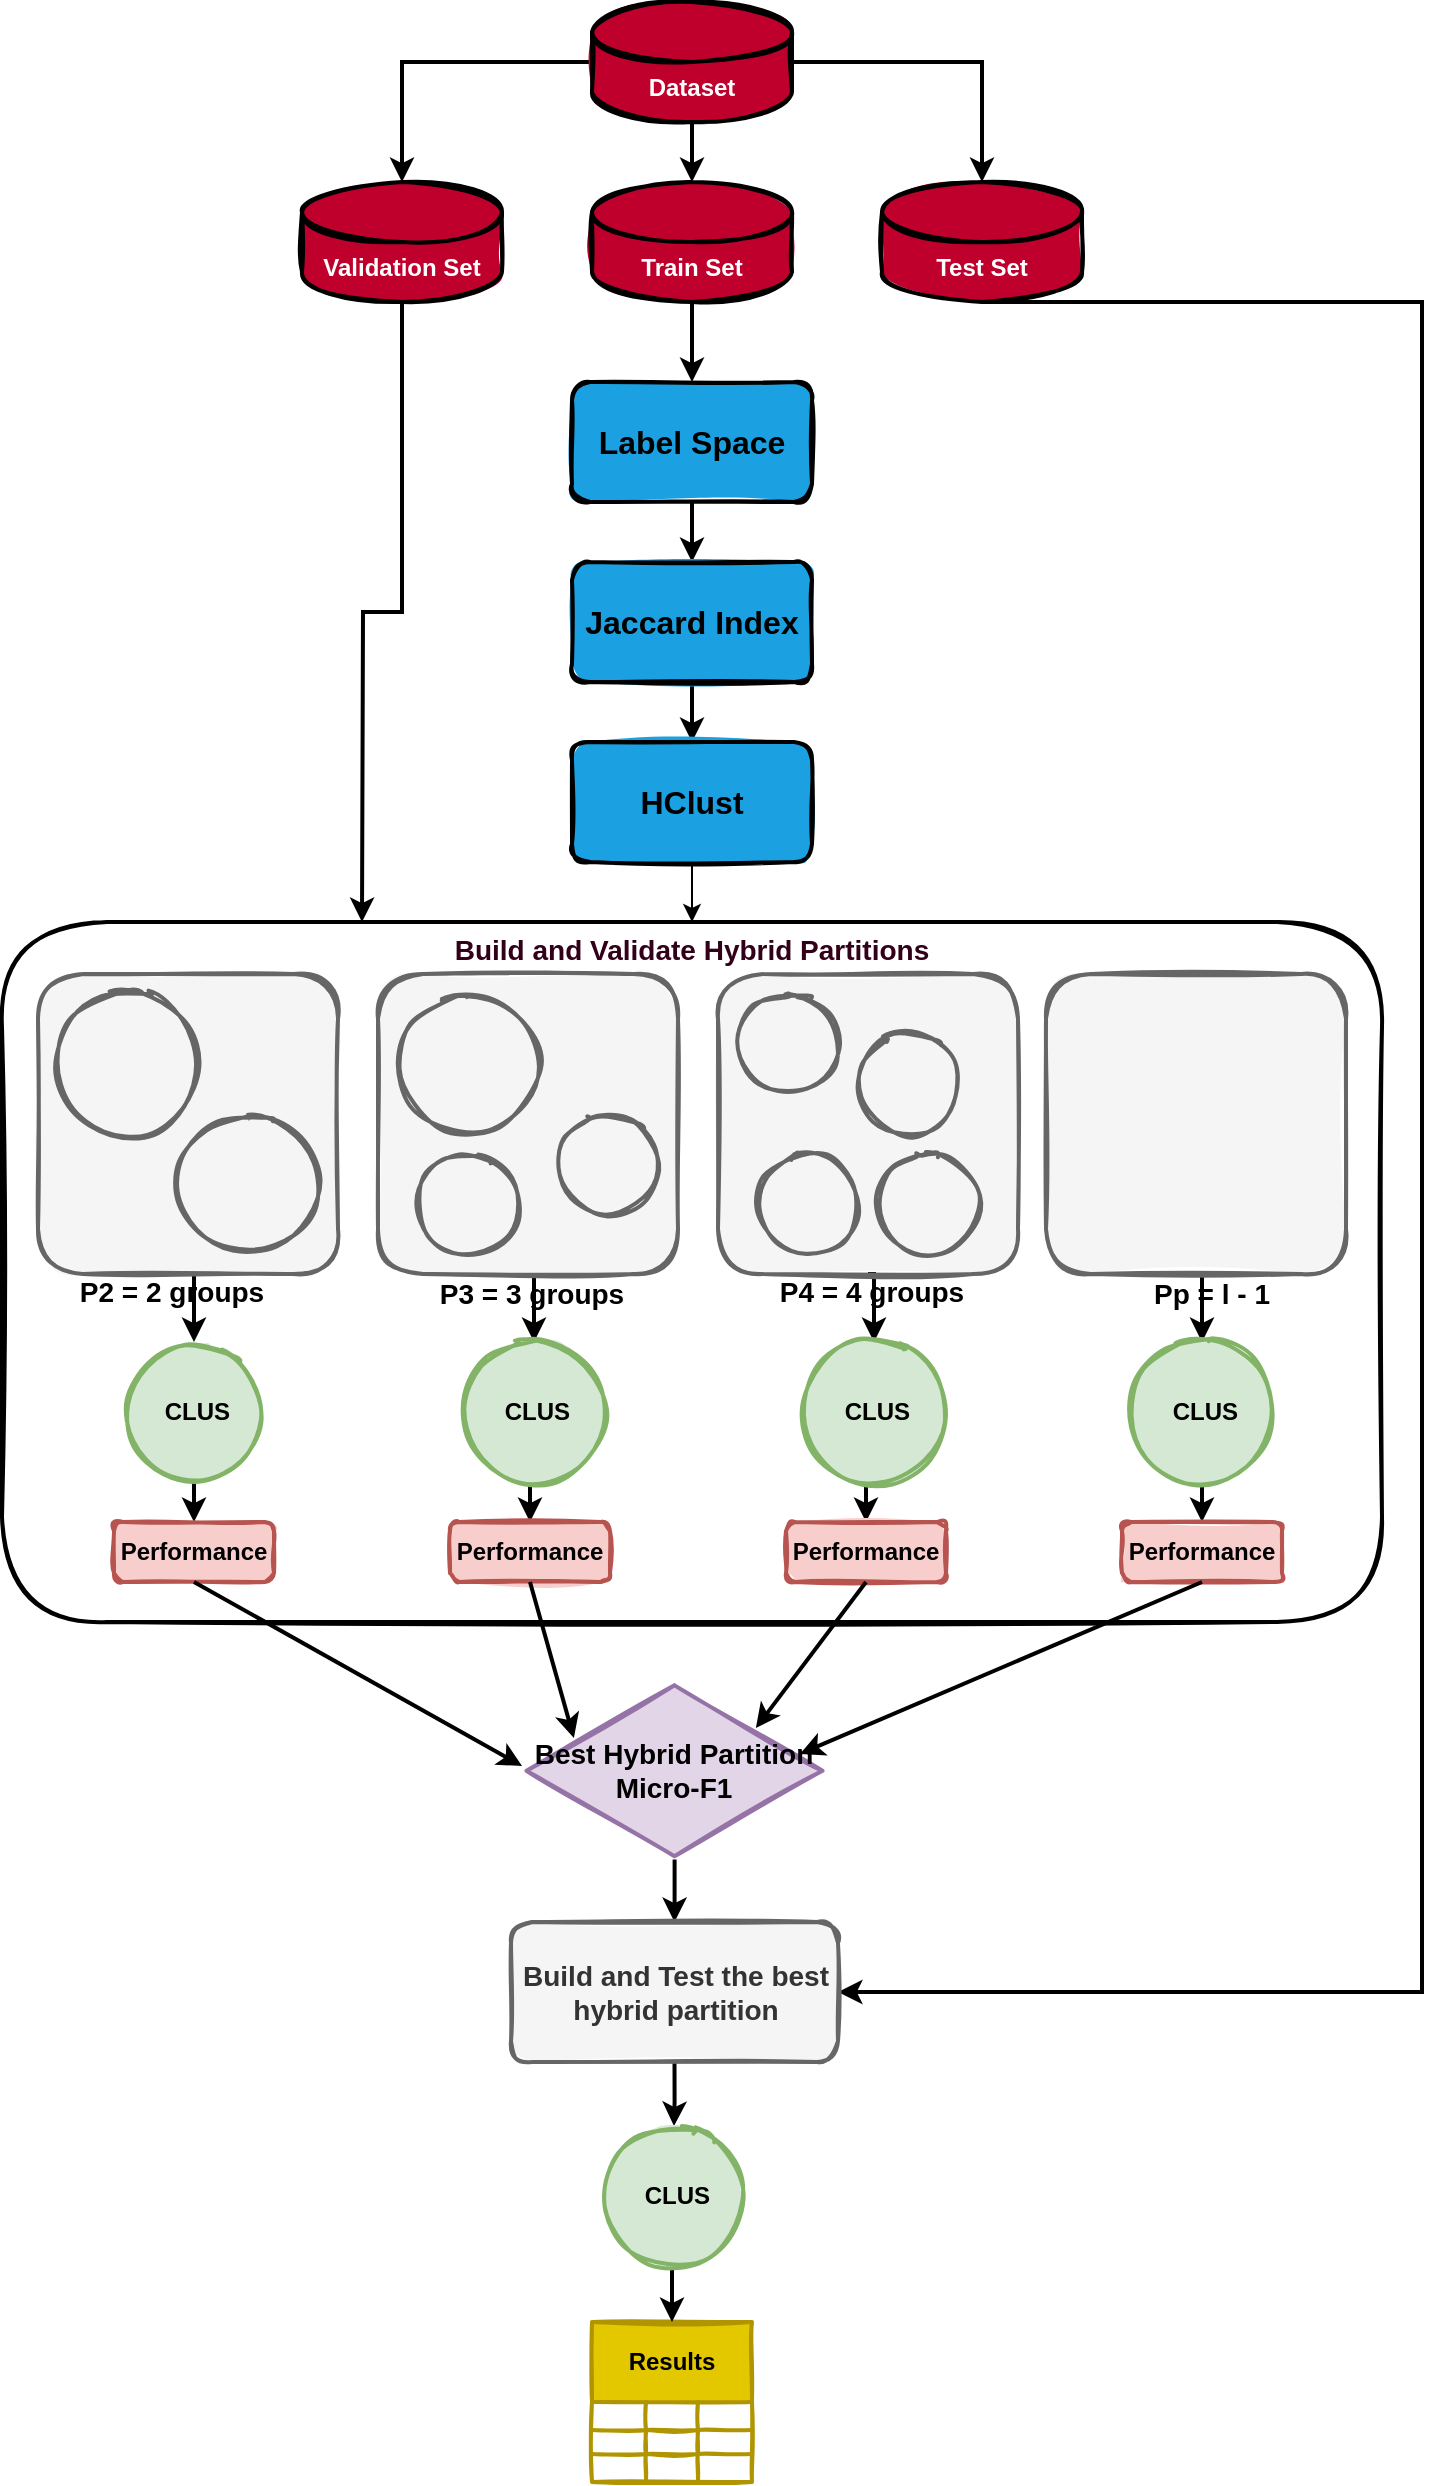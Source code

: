 <mxfile version="14.6.13" type="device"><diagram id="-QYDIm0tsiQuK-V-cHBM" name="Página-1"><mxGraphModel dx="2249" dy="822" grid="1" gridSize="10" guides="1" tooltips="1" connect="1" arrows="1" fold="1" page="1" pageScale="1" pageWidth="827" pageHeight="1169" math="0" shadow="0"><root><mxCell id="0"/><mxCell id="1" parent="0"/><mxCell id="Z5TqRd6HQiOi5LFkE9WK-11" value="" style="rounded=1;whiteSpace=wrap;html=1;strokeWidth=2;fillWeight=4;hachureGap=8;hachureAngle=45;sketch=1;fillStyle=solid;" parent="1" vertex="1"><mxGeometry x="-90" y="500" width="690" height="350" as="geometry"/></mxCell><mxCell id="Z5TqRd6HQiOi5LFkE9WK-3" style="edgeStyle=orthogonalEdgeStyle;rounded=0;orthogonalLoop=1;jettySize=auto;html=1;exitX=0.5;exitY=1;exitDx=0;exitDy=0;exitPerimeter=0;entryX=0.5;entryY=0;entryDx=0;entryDy=0;entryPerimeter=0;strokeWidth=2;" parent="1" source="liw2olCXuKr_KzRgP2FB-1" target="liw2olCXuKr_KzRgP2FB-2" edge="1"><mxGeometry relative="1" as="geometry"/></mxCell><mxCell id="Z5TqRd6HQiOi5LFkE9WK-4" style="edgeStyle=orthogonalEdgeStyle;rounded=0;orthogonalLoop=1;jettySize=auto;html=1;exitX=0;exitY=0.5;exitDx=0;exitDy=0;exitPerimeter=0;entryX=0.5;entryY=0;entryDx=0;entryDy=0;entryPerimeter=0;strokeWidth=2;" parent="1" source="liw2olCXuKr_KzRgP2FB-1" target="Z5TqRd6HQiOi5LFkE9WK-1" edge="1"><mxGeometry relative="1" as="geometry"/></mxCell><mxCell id="Z5TqRd6HQiOi5LFkE9WK-6" style="edgeStyle=orthogonalEdgeStyle;rounded=0;orthogonalLoop=1;jettySize=auto;html=1;exitX=1;exitY=0.5;exitDx=0;exitDy=0;exitPerimeter=0;entryX=0.5;entryY=0;entryDx=0;entryDy=0;entryPerimeter=0;strokeWidth=2;" parent="1" source="liw2olCXuKr_KzRgP2FB-1" target="liw2olCXuKr_KzRgP2FB-3" edge="1"><mxGeometry relative="1" as="geometry"/></mxCell><mxCell id="liw2olCXuKr_KzRgP2FB-1" value="Dataset" style="shape=cylinder3;whiteSpace=wrap;html=1;boundedLbl=1;backgroundOutline=1;size=15;fillColor=#BF002C;strokeColor=#000000;strokeWidth=2;sketch=1;fillWeight=2;hachureGap=8;fillStyle=solid;fontStyle=1;fontColor=#FFFFFF;" parent="1" vertex="1"><mxGeometry x="205" y="40" width="100" height="60" as="geometry"/></mxCell><mxCell id="Z5TqRd6HQiOi5LFkE9WK-9" style="edgeStyle=orthogonalEdgeStyle;rounded=0;orthogonalLoop=1;jettySize=auto;html=1;exitX=0.5;exitY=1;exitDx=0;exitDy=0;exitPerimeter=0;fontColor=#FFFFFF;strokeWidth=2;" parent="1" source="liw2olCXuKr_KzRgP2FB-2" target="Z5TqRd6HQiOi5LFkE9WK-8" edge="1"><mxGeometry relative="1" as="geometry"/></mxCell><mxCell id="liw2olCXuKr_KzRgP2FB-2" value="Train Set" style="shape=cylinder3;whiteSpace=wrap;html=1;boundedLbl=1;backgroundOutline=1;size=15;strokeColor=#000000;fillColor=#BF002C;strokeWidth=2;sketch=1;fillWeight=2;hachureGap=8;fillStyle=solid;fontStyle=1;fontColor=#FFFFFF;" parent="1" vertex="1"><mxGeometry x="205" y="130" width="100" height="60" as="geometry"/></mxCell><mxCell id="Z5TqRd6HQiOi5LFkE9WK-57" style="edgeStyle=orthogonalEdgeStyle;rounded=0;orthogonalLoop=1;jettySize=auto;html=1;exitX=0.5;exitY=1;exitDx=0;exitDy=0;entryX=0.5;entryY=0;entryDx=0;entryDy=0;fontSize=14;fontColor=#000000;strokeWidth=2;" parent="1" source="liw2olCXuKr_KzRgP2FB-16" target="Z5TqRd6HQiOi5LFkE9WK-53" edge="1"><mxGeometry relative="1" as="geometry"/></mxCell><mxCell id="liw2olCXuKr_KzRgP2FB-16" value="&amp;nbsp;CLUS" style="ellipse;whiteSpace=wrap;html=1;aspect=fixed;strokeWidth=2;sketch=1;fillWeight=4;hachureGap=8;fillStyle=solid;strokeColor=#82b366;rounded=1;fontStyle=1;hachureAngle=45;fillColor=#d5e8d4;" parent="1" vertex="1"><mxGeometry x="-29" y="710" width="70" height="70" as="geometry"/></mxCell><mxCell id="2KtMNAuajtLbAFDVI7nC-6" style="edgeStyle=orthogonalEdgeStyle;rounded=0;orthogonalLoop=1;jettySize=auto;html=1;exitX=0.5;exitY=1;exitDx=0;exitDy=0;exitPerimeter=0;entryX=1;entryY=0.5;entryDx=0;entryDy=0;strokeWidth=2;" parent="1" source="liw2olCXuKr_KzRgP2FB-3" target="Z5TqRd6HQiOi5LFkE9WK-69" edge="1"><mxGeometry relative="1" as="geometry"><Array as="points"><mxPoint x="620" y="190"/><mxPoint x="620" y="1035"/></Array></mxGeometry></mxCell><mxCell id="liw2olCXuKr_KzRgP2FB-3" value="Test Set" style="shape=cylinder3;whiteSpace=wrap;html=1;boundedLbl=1;backgroundOutline=1;size=15;strokeColor=#000000;fillColor=#BF002C;strokeWidth=2;sketch=1;fillWeight=2;hachureGap=8;fillStyle=solid;fontStyle=1;fontColor=#FFFFFF;" parent="1" vertex="1"><mxGeometry x="350" y="130" width="100" height="60" as="geometry"/></mxCell><mxCell id="2KtMNAuajtLbAFDVI7nC-5" style="edgeStyle=orthogonalEdgeStyle;rounded=0;orthogonalLoop=1;jettySize=auto;html=1;exitX=0.5;exitY=1;exitDx=0;exitDy=0;exitPerimeter=0;strokeWidth=2;" parent="1" source="Z5TqRd6HQiOi5LFkE9WK-1" edge="1"><mxGeometry relative="1" as="geometry"><mxPoint x="90" y="500" as="targetPoint"/></mxGeometry></mxCell><mxCell id="Z5TqRd6HQiOi5LFkE9WK-1" value="Validation Set" style="shape=cylinder3;whiteSpace=wrap;html=1;boundedLbl=1;backgroundOutline=1;size=15;strokeColor=#000000;fillColor=#BF002C;strokeWidth=2;sketch=1;fillWeight=2;hachureGap=8;fillStyle=solid;fontStyle=1;fontColor=#FFFFFF;" parent="1" vertex="1"><mxGeometry x="60" y="130" width="100" height="60" as="geometry"/></mxCell><mxCell id="Z5TqRd6HQiOi5LFkE9WK-29" style="edgeStyle=orthogonalEdgeStyle;rounded=0;orthogonalLoop=1;jettySize=auto;html=1;exitX=0.5;exitY=1;exitDx=0;exitDy=0;entryX=0.5;entryY=0;entryDx=0;entryDy=0;fontColor=#FFFFFF;strokeWidth=2;" parent="1" source="Z5TqRd6HQiOi5LFkE9WK-8" edge="1"><mxGeometry relative="1" as="geometry"><mxPoint x="255" y="320" as="targetPoint"/></mxGeometry></mxCell><mxCell id="Z5TqRd6HQiOi5LFkE9WK-8" value="Label Space" style="rounded=1;whiteSpace=wrap;html=1;strokeWidth=2;fillWeight=4;hachureGap=8;hachureAngle=45;fillColor=#1ba1e2;sketch=1;fillStyle=solid;fontStyle=1;fontColor=#000000;fontSize=16;" parent="1" vertex="1"><mxGeometry x="195" y="230" width="120" height="60" as="geometry"/></mxCell><mxCell id="Z5TqRd6HQiOi5LFkE9WK-46" style="edgeStyle=orthogonalEdgeStyle;rounded=0;orthogonalLoop=1;jettySize=auto;html=1;exitX=0.5;exitY=1;exitDx=0;exitDy=0;entryX=0.5;entryY=0;entryDx=0;entryDy=0;fontSize=14;fontColor=#33001A;strokeWidth=2;" parent="1" source="Z5TqRd6HQiOi5LFkE9WK-12" target="liw2olCXuKr_KzRgP2FB-16" edge="1"><mxGeometry relative="1" as="geometry"/></mxCell><mxCell id="Z5TqRd6HQiOi5LFkE9WK-12" value="" style="whiteSpace=wrap;html=1;aspect=fixed;rounded=1;fontStyle=1;strokeWidth=2;sketch=1;fillWeight=4;hachureGap=8;hachureAngle=45;fillStyle=solid;fillColor=#f5f5f5;strokeColor=#666666;fontColor=#333333;" parent="1" vertex="1"><mxGeometry x="-72" y="526" width="150" height="150" as="geometry"/></mxCell><mxCell id="Z5TqRd6HQiOi5LFkE9WK-13" value="" style="ellipse;whiteSpace=wrap;html=1;aspect=fixed;fontColor=#333333;fillColor=#f5f5f5;strokeWidth=2;sketch=1;fillWeight=2;hachureGap=8;fillStyle=solid;strokeColor=#666666;" parent="1" vertex="1"><mxGeometry x="-62" y="536" width="70" height="70" as="geometry"/></mxCell><mxCell id="Z5TqRd6HQiOi5LFkE9WK-15" value="" style="ellipse;whiteSpace=wrap;html=1;aspect=fixed;fontColor=#333333;fillColor=#f5f5f5;strokeWidth=2;sketch=1;fillWeight=2;hachureGap=8;fillStyle=solid;strokeColor=#666666;" parent="1" vertex="1"><mxGeometry x="-2" y="596" width="70" height="70" as="geometry"/></mxCell><mxCell id="Z5TqRd6HQiOi5LFkE9WK-47" style="edgeStyle=orthogonalEdgeStyle;rounded=0;orthogonalLoop=1;jettySize=auto;html=1;exitX=0.5;exitY=1;exitDx=0;exitDy=0;entryX=0.5;entryY=0;entryDx=0;entryDy=0;fontSize=14;fontColor=#33001A;strokeWidth=2;" parent="1" source="Z5TqRd6HQiOi5LFkE9WK-16" target="Z5TqRd6HQiOi5LFkE9WK-42" edge="1"><mxGeometry relative="1" as="geometry"/></mxCell><mxCell id="Z5TqRd6HQiOi5LFkE9WK-16" value="" style="whiteSpace=wrap;html=1;aspect=fixed;rounded=1;fontStyle=1;strokeWidth=2;sketch=1;fillWeight=4;hachureGap=8;hachureAngle=45;fillStyle=solid;fillColor=#f5f5f5;strokeColor=#666666;fontColor=#333333;" parent="1" vertex="1"><mxGeometry x="98" y="526" width="150" height="150" as="geometry"/></mxCell><mxCell id="Z5TqRd6HQiOi5LFkE9WK-17" value="" style="ellipse;whiteSpace=wrap;html=1;aspect=fixed;fontColor=#333333;fillColor=#f5f5f5;strokeWidth=2;sketch=1;fillWeight=2;hachureGap=8;fillStyle=solid;strokeColor=#666666;" parent="1" vertex="1"><mxGeometry x="108" y="536" width="70" height="70" as="geometry"/></mxCell><mxCell id="Z5TqRd6HQiOi5LFkE9WK-18" value="" style="ellipse;whiteSpace=wrap;html=1;aspect=fixed;fontColor=#333333;fillColor=#f5f5f5;strokeWidth=2;sketch=1;fillWeight=2;hachureGap=8;fillStyle=solid;strokeColor=#666666;" parent="1" vertex="1"><mxGeometry x="188" y="596" width="50" height="50" as="geometry"/></mxCell><mxCell id="Z5TqRd6HQiOi5LFkE9WK-19" value="" style="ellipse;whiteSpace=wrap;html=1;aspect=fixed;fontColor=#333333;fillColor=#f5f5f5;strokeWidth=2;sketch=1;fillWeight=2;hachureGap=8;fillStyle=solid;strokeColor=#666666;" parent="1" vertex="1"><mxGeometry x="118" y="616" width="50" height="50" as="geometry"/></mxCell><mxCell id="Z5TqRd6HQiOi5LFkE9WK-48" style="edgeStyle=orthogonalEdgeStyle;rounded=0;orthogonalLoop=1;jettySize=auto;html=1;exitX=0.5;exitY=1;exitDx=0;exitDy=0;entryX=0.5;entryY=0;entryDx=0;entryDy=0;fontSize=14;fontColor=#33001A;strokeWidth=2;" parent="1" source="Z5TqRd6HQiOi5LFkE9WK-20" target="Z5TqRd6HQiOi5LFkE9WK-44" edge="1"><mxGeometry relative="1" as="geometry"/></mxCell><mxCell id="Z5TqRd6HQiOi5LFkE9WK-20" value="" style="whiteSpace=wrap;html=1;aspect=fixed;rounded=1;fontStyle=1;strokeWidth=2;sketch=1;fillWeight=4;hachureGap=8;hachureAngle=45;fillStyle=solid;fillColor=#f5f5f5;strokeColor=#666666;fontColor=#333333;" parent="1" vertex="1"><mxGeometry x="268" y="526" width="150" height="150" as="geometry"/></mxCell><mxCell id="Z5TqRd6HQiOi5LFkE9WK-21" value="" style="ellipse;whiteSpace=wrap;html=1;aspect=fixed;fontColor=#333333;fillColor=#f5f5f5;strokeWidth=2;sketch=1;fillWeight=2;hachureGap=8;fillStyle=solid;strokeColor=#666666;" parent="1" vertex="1"><mxGeometry x="278" y="536" width="50" height="50" as="geometry"/></mxCell><mxCell id="Z5TqRd6HQiOi5LFkE9WK-22" value="" style="ellipse;whiteSpace=wrap;html=1;aspect=fixed;fontColor=#333333;fillColor=#f5f5f5;strokeWidth=2;sketch=1;fillWeight=2;hachureGap=8;fillStyle=solid;strokeColor=#666666;" parent="1" vertex="1"><mxGeometry x="348" y="616" width="50" height="50" as="geometry"/></mxCell><mxCell id="Z5TqRd6HQiOi5LFkE9WK-23" value="" style="ellipse;whiteSpace=wrap;html=1;aspect=fixed;fontColor=#333333;fillColor=#f5f5f5;strokeWidth=2;sketch=1;fillWeight=2;hachureGap=8;fillStyle=solid;strokeColor=#666666;" parent="1" vertex="1"><mxGeometry x="288" y="616" width="50" height="50" as="geometry"/></mxCell><mxCell id="Z5TqRd6HQiOi5LFkE9WK-24" value="" style="ellipse;whiteSpace=wrap;html=1;aspect=fixed;fontColor=#333333;fillColor=#f5f5f5;strokeWidth=2;sketch=1;fillWeight=2;hachureGap=8;fillStyle=solid;strokeColor=#666666;" parent="1" vertex="1"><mxGeometry x="338" y="556" width="50" height="50" as="geometry"/></mxCell><mxCell id="Z5TqRd6HQiOi5LFkE9WK-49" style="edgeStyle=orthogonalEdgeStyle;rounded=0;orthogonalLoop=1;jettySize=auto;html=1;exitX=0.5;exitY=1;exitDx=0;exitDy=0;entryX=0.5;entryY=0;entryDx=0;entryDy=0;fontSize=14;fontColor=#33001A;strokeWidth=2;" parent="1" source="Z5TqRd6HQiOi5LFkE9WK-25" target="Z5TqRd6HQiOi5LFkE9WK-43" edge="1"><mxGeometry relative="1" as="geometry"/></mxCell><mxCell id="Z5TqRd6HQiOi5LFkE9WK-25" value="" style="whiteSpace=wrap;html=1;aspect=fixed;rounded=1;fontStyle=1;strokeWidth=2;sketch=1;fillWeight=4;hachureGap=8;hachureAngle=45;fillStyle=solid;fillColor=#f5f5f5;strokeColor=#666666;fontColor=#333333;" parent="1" vertex="1"><mxGeometry x="432" y="526" width="150" height="150" as="geometry"/></mxCell><mxCell id="Z5TqRd6HQiOi5LFkE9WK-30" value="Build and Validate Hybrid Partitions" style="text;html=1;strokeColor=none;fillColor=none;align=center;verticalAlign=middle;whiteSpace=wrap;rounded=0;fontStyle=1;fontSize=14;fontColor=#33001A;" parent="1" vertex="1"><mxGeometry x="-20" y="504" width="550" height="20" as="geometry"/></mxCell><mxCell id="Z5TqRd6HQiOi5LFkE9WK-32" value="P2 = 2 groups" style="text;html=1;strokeColor=none;fillColor=none;align=center;verticalAlign=middle;whiteSpace=wrap;rounded=0;fontColor=#000000;fontStyle=1;fontSize=14;" parent="1" vertex="1"><mxGeometry x="-70" y="675" width="130" height="20" as="geometry"/></mxCell><mxCell id="Z5TqRd6HQiOi5LFkE9WK-33" value="P3 = 3 groups" style="text;html=1;strokeColor=none;fillColor=none;align=center;verticalAlign=middle;whiteSpace=wrap;rounded=0;fontColor=#000000;fontStyle=1;fontSize=14;" parent="1" vertex="1"><mxGeometry x="111" y="676" width="128" height="20" as="geometry"/></mxCell><mxCell id="Z5TqRd6HQiOi5LFkE9WK-35" value="Pp = l - 1" style="text;html=1;strokeColor=none;fillColor=none;align=center;verticalAlign=middle;whiteSpace=wrap;rounded=0;fontColor=#000000;fontStyle=1;fontSize=14;" parent="1" vertex="1"><mxGeometry x="480" y="676" width="70" height="20" as="geometry"/></mxCell><mxCell id="Z5TqRd6HQiOi5LFkE9WK-38" value="P4 = 4 groups" style="text;html=1;strokeColor=none;fillColor=none;align=center;verticalAlign=middle;whiteSpace=wrap;rounded=0;fontColor=#000000;fontStyle=1;fontSize=14;" parent="1" vertex="1"><mxGeometry x="281" y="675" width="128" height="20" as="geometry"/></mxCell><mxCell id="Z5TqRd6HQiOi5LFkE9WK-58" style="edgeStyle=orthogonalEdgeStyle;rounded=0;orthogonalLoop=1;jettySize=auto;html=1;exitX=0.5;exitY=1;exitDx=0;exitDy=0;entryX=0.5;entryY=0;entryDx=0;entryDy=0;fontSize=14;fontColor=#000000;strokeWidth=2;" parent="1" source="Z5TqRd6HQiOi5LFkE9WK-42" target="Z5TqRd6HQiOi5LFkE9WK-54" edge="1"><mxGeometry relative="1" as="geometry"/></mxCell><mxCell id="Z5TqRd6HQiOi5LFkE9WK-42" value="&amp;nbsp;CLUS" style="ellipse;whiteSpace=wrap;html=1;aspect=fixed;fillColor=#d5e8d4;strokeWidth=2;sketch=1;fillWeight=4;hachureGap=8;fillStyle=solid;strokeColor=#82b366;rounded=1;fontStyle=1;hachureAngle=45;" parent="1" vertex="1"><mxGeometry x="141" y="710" width="70" height="70" as="geometry"/></mxCell><mxCell id="Z5TqRd6HQiOi5LFkE9WK-60" style="edgeStyle=orthogonalEdgeStyle;rounded=0;orthogonalLoop=1;jettySize=auto;html=1;exitX=0.5;exitY=1;exitDx=0;exitDy=0;entryX=0.5;entryY=0;entryDx=0;entryDy=0;fontSize=14;fontColor=#000000;strokeWidth=2;" parent="1" source="Z5TqRd6HQiOi5LFkE9WK-43" target="Z5TqRd6HQiOi5LFkE9WK-56" edge="1"><mxGeometry relative="1" as="geometry"/></mxCell><mxCell id="Z5TqRd6HQiOi5LFkE9WK-43" value="&amp;nbsp;CLUS" style="ellipse;whiteSpace=wrap;html=1;aspect=fixed;fillColor=#d5e8d4;strokeWidth=2;sketch=1;fillWeight=4;hachureGap=8;fillStyle=solid;strokeColor=#82b366;rounded=1;fontStyle=1;hachureAngle=45;" parent="1" vertex="1"><mxGeometry x="475" y="710" width="70" height="70" as="geometry"/></mxCell><mxCell id="Z5TqRd6HQiOi5LFkE9WK-59" style="edgeStyle=orthogonalEdgeStyle;rounded=0;orthogonalLoop=1;jettySize=auto;html=1;exitX=0.5;exitY=1;exitDx=0;exitDy=0;entryX=0.5;entryY=0;entryDx=0;entryDy=0;fontSize=14;fontColor=#000000;strokeWidth=2;" parent="1" source="Z5TqRd6HQiOi5LFkE9WK-44" target="Z5TqRd6HQiOi5LFkE9WK-55" edge="1"><mxGeometry relative="1" as="geometry"/></mxCell><mxCell id="Z5TqRd6HQiOi5LFkE9WK-44" value="&amp;nbsp;CLUS" style="ellipse;whiteSpace=wrap;html=1;aspect=fixed;fillColor=#d5e8d4;strokeWidth=2;sketch=1;fillWeight=4;hachureGap=8;fillStyle=solid;strokeColor=#82b366;rounded=1;fontStyle=1;hachureAngle=45;" parent="1" vertex="1"><mxGeometry x="311" y="710" width="70" height="70" as="geometry"/></mxCell><mxCell id="Z5TqRd6HQiOi5LFkE9WK-70" value="" style="edgeStyle=orthogonalEdgeStyle;rounded=0;orthogonalLoop=1;jettySize=auto;html=1;fontSize=14;fontColor=#000000;strokeWidth=2;" parent="1" source="Z5TqRd6HQiOi5LFkE9WK-52" target="Z5TqRd6HQiOi5LFkE9WK-69" edge="1"><mxGeometry relative="1" as="geometry"/></mxCell><mxCell id="Z5TqRd6HQiOi5LFkE9WK-52" value="Best Hybrid Partition Micro-F1" style="html=1;whiteSpace=wrap;aspect=fixed;shape=isoRectangle;fontSize=14;rounded=1;fontStyle=1;strokeWidth=2;sketch=1;fillWeight=4;hachureGap=8;hachureAngle=45;fillStyle=solid;fillColor=#e1d5e7;strokeColor=#9673a6;" parent="1" vertex="1"><mxGeometry x="172.25" y="880" width="148" height="88.8" as="geometry"/></mxCell><mxCell id="Z5TqRd6HQiOi5LFkE9WK-53" value="Performance" style="rounded=1;whiteSpace=wrap;html=1;strokeWidth=2;fillWeight=4;hachureGap=8;hachureAngle=45;sketch=1;fillStyle=solid;fontStyle=1;fillColor=#f8cecc;strokeColor=#b85450;" parent="1" vertex="1"><mxGeometry x="-34" y="800" width="80" height="30" as="geometry"/></mxCell><mxCell id="Z5TqRd6HQiOi5LFkE9WK-54" value="Performance" style="rounded=1;whiteSpace=wrap;html=1;strokeWidth=2;fillWeight=4;hachureGap=8;hachureAngle=45;sketch=1;fillStyle=solid;fontStyle=1;fillColor=#f8cecc;strokeColor=#b85450;" parent="1" vertex="1"><mxGeometry x="134" y="800" width="80" height="30" as="geometry"/></mxCell><mxCell id="Z5TqRd6HQiOi5LFkE9WK-55" value="Performance" style="rounded=1;whiteSpace=wrap;html=1;strokeWidth=2;fillWeight=4;hachureGap=8;hachureAngle=45;sketch=1;fillStyle=solid;fontStyle=1;fillColor=#f8cecc;strokeColor=#b85450;" parent="1" vertex="1"><mxGeometry x="302" y="800" width="80" height="30" as="geometry"/></mxCell><mxCell id="Z5TqRd6HQiOi5LFkE9WK-56" value="Performance" style="rounded=1;whiteSpace=wrap;html=1;strokeWidth=2;fillWeight=4;hachureGap=8;hachureAngle=45;sketch=1;fillStyle=solid;fontStyle=1;fillColor=#f8cecc;strokeColor=#b85450;" parent="1" vertex="1"><mxGeometry x="470" y="800" width="80" height="30" as="geometry"/></mxCell><mxCell id="-UEGgebx2w19ccR-P4l4-20" style="edgeStyle=orthogonalEdgeStyle;rounded=0;orthogonalLoop=1;jettySize=auto;html=1;exitX=0.5;exitY=1;exitDx=0;exitDy=0;strokeWidth=2;" parent="1" source="Z5TqRd6HQiOi5LFkE9WK-69" target="-UEGgebx2w19ccR-P4l4-19" edge="1"><mxGeometry relative="1" as="geometry"/></mxCell><mxCell id="Z5TqRd6HQiOi5LFkE9WK-69" value="Build and Test the best hybrid partition" style="rounded=1;whiteSpace=wrap;html=1;strokeWidth=2;fillWeight=4;hachureGap=8;hachureAngle=45;sketch=1;fillStyle=solid;fontStyle=1;fontSize=14;fillColor=#f5f5f5;fontColor=#333333;strokeColor=#666666;" parent="1" vertex="1"><mxGeometry x="164.5" y="1000" width="163.5" height="70" as="geometry"/></mxCell><mxCell id="Z5TqRd6HQiOi5LFkE9WK-80" value="" style="endArrow=classic;html=1;fontSize=14;fontColor=#330000;strokeColor=#000000;strokeWidth=2;exitX=0.5;exitY=1;exitDx=0;exitDy=0;entryX=-0.015;entryY=0.473;entryDx=0;entryDy=0;entryPerimeter=0;" parent="1" source="Z5TqRd6HQiOi5LFkE9WK-53" target="Z5TqRd6HQiOi5LFkE9WK-52" edge="1"><mxGeometry width="50" height="50" relative="1" as="geometry"><mxPoint x="230" y="1070" as="sourcePoint"/><mxPoint x="280" y="1020" as="targetPoint"/></mxGeometry></mxCell><mxCell id="Z5TqRd6HQiOi5LFkE9WK-81" value="" style="endArrow=classic;html=1;fontSize=14;fontColor=#330000;strokeColor=#000000;strokeWidth=2;exitX=0.5;exitY=1;exitDx=0;exitDy=0;entryX=0.16;entryY=0.315;entryDx=0;entryDy=0;entryPerimeter=0;" parent="1" source="Z5TqRd6HQiOi5LFkE9WK-54" target="Z5TqRd6HQiOi5LFkE9WK-52" edge="1"><mxGeometry width="50" height="50" relative="1" as="geometry"><mxPoint x="16" y="840" as="sourcePoint"/><mxPoint x="180" y="910" as="targetPoint"/></mxGeometry></mxCell><mxCell id="Z5TqRd6HQiOi5LFkE9WK-82" value="" style="endArrow=classic;html=1;fontSize=14;fontColor=#330000;strokeColor=#000000;strokeWidth=2;exitX=0.5;exitY=1;exitDx=0;exitDy=0;entryX=0.775;entryY=0.259;entryDx=0;entryDy=0;entryPerimeter=0;" parent="1" source="Z5TqRd6HQiOi5LFkE9WK-55" target="Z5TqRd6HQiOi5LFkE9WK-52" edge="1"><mxGeometry width="50" height="50" relative="1" as="geometry"><mxPoint x="26" y="850" as="sourcePoint"/><mxPoint x="190.03" y="942.002" as="targetPoint"/></mxGeometry></mxCell><mxCell id="Z5TqRd6HQiOi5LFkE9WK-83" value="" style="endArrow=classic;html=1;fontSize=14;fontColor=#330000;strokeColor=#000000;strokeWidth=2;exitX=0.5;exitY=1;exitDx=0;exitDy=0;entryX=0.924;entryY=0.405;entryDx=0;entryDy=0;entryPerimeter=0;" parent="1" source="Z5TqRd6HQiOi5LFkE9WK-56" target="Z5TqRd6HQiOi5LFkE9WK-52" edge="1"><mxGeometry width="50" height="50" relative="1" as="geometry"><mxPoint x="36" y="860" as="sourcePoint"/><mxPoint x="200.03" y="952.002" as="targetPoint"/></mxGeometry></mxCell><mxCell id="2KtMNAuajtLbAFDVI7nC-1" style="edgeStyle=orthogonalEdgeStyle;rounded=0;orthogonalLoop=1;jettySize=auto;html=1;exitX=0.5;exitY=1;exitDx=0;exitDy=0;entryX=0.5;entryY=0;entryDx=0;entryDy=0;strokeWidth=2;fontSize=16;" parent="1" source="2KtMNAuajtLbAFDVI7nC-2" target="2KtMNAuajtLbAFDVI7nC-3" edge="1"><mxGeometry relative="1" as="geometry"/></mxCell><mxCell id="2KtMNAuajtLbAFDVI7nC-2" value="Jaccard Index" style="rounded=1;whiteSpace=wrap;html=1;strokeWidth=2;fillWeight=4;hachureGap=8;hachureAngle=45;sketch=1;fillStyle=solid;fontStyle=1;fontSize=16;fillColor=#1ba1e2;" parent="1" vertex="1"><mxGeometry x="195" y="320" width="120" height="60" as="geometry"/></mxCell><mxCell id="2KtMNAuajtLbAFDVI7nC-4" style="edgeStyle=orthogonalEdgeStyle;rounded=0;orthogonalLoop=1;jettySize=auto;html=1;exitX=0.5;exitY=1;exitDx=0;exitDy=0;entryX=0.5;entryY=0;entryDx=0;entryDy=0;" parent="1" source="2KtMNAuajtLbAFDVI7nC-3" target="Z5TqRd6HQiOi5LFkE9WK-11" edge="1"><mxGeometry relative="1" as="geometry"/></mxCell><mxCell id="2KtMNAuajtLbAFDVI7nC-3" value="HClust" style="rounded=1;whiteSpace=wrap;html=1;strokeWidth=2;fillWeight=4;hachureGap=8;hachureAngle=45;fillColor=#1ba1e2;sketch=1;fillStyle=solid;fontStyle=1;fontSize=16;" parent="1" vertex="1"><mxGeometry x="195" y="410" width="120" height="60" as="geometry"/></mxCell><mxCell id="-UEGgebx2w19ccR-P4l4-1" value="Results" style="shape=table;html=1;whiteSpace=wrap;container=1;collapsible=0;childLayout=tableLayout;fontStyle=1;align=center;fontColor=#000000;fillColor=#e3c800;strokeColor=#B09500;strokeWidth=2;sketch=1;fillWeight=2;hachureGap=8;fillStyle=solid;" parent="1" vertex="1"><mxGeometry x="205" y="1200" width="80" height="80" as="geometry"/></mxCell><mxCell id="-UEGgebx2w19ccR-P4l4-2" value="" style="shape=partialRectangle;html=1;whiteSpace=wrap;collapsible=0;dropTarget=0;pointerEvents=0;fillColor=none;top=0;left=0;bottom=0;right=0;points=[[0,0.5],[1,0.5]];portConstraint=eastwest;" parent="-UEGgebx2w19ccR-P4l4-1" vertex="1"><mxGeometry y="40" width="80" height="14" as="geometry"/></mxCell><mxCell id="-UEGgebx2w19ccR-P4l4-3" value="" style="shape=partialRectangle;html=1;whiteSpace=wrap;connectable=0;fillColor=none;top=0;left=0;bottom=0;right=0;overflow=hidden;" parent="-UEGgebx2w19ccR-P4l4-2" vertex="1"><mxGeometry width="27" height="14" as="geometry"/></mxCell><mxCell id="-UEGgebx2w19ccR-P4l4-4" value="" style="shape=partialRectangle;html=1;whiteSpace=wrap;connectable=0;fillColor=none;top=0;left=0;bottom=0;right=0;overflow=hidden;" parent="-UEGgebx2w19ccR-P4l4-2" vertex="1"><mxGeometry x="27" width="26" height="14" as="geometry"/></mxCell><mxCell id="-UEGgebx2w19ccR-P4l4-5" value="" style="shape=partialRectangle;html=1;whiteSpace=wrap;connectable=0;fillColor=none;top=0;left=0;bottom=0;right=0;overflow=hidden;" parent="-UEGgebx2w19ccR-P4l4-2" vertex="1"><mxGeometry x="53" width="27" height="14" as="geometry"/></mxCell><mxCell id="-UEGgebx2w19ccR-P4l4-6" value="" style="shape=partialRectangle;html=1;whiteSpace=wrap;collapsible=0;dropTarget=0;pointerEvents=0;fillColor=none;top=0;left=0;bottom=0;right=0;points=[[0,0.5],[1,0.5]];portConstraint=eastwest;" parent="-UEGgebx2w19ccR-P4l4-1" vertex="1"><mxGeometry y="54" width="80" height="12" as="geometry"/></mxCell><mxCell id="-UEGgebx2w19ccR-P4l4-7" value="" style="shape=partialRectangle;html=1;whiteSpace=wrap;connectable=0;fillColor=none;top=0;left=0;bottom=0;right=0;overflow=hidden;" parent="-UEGgebx2w19ccR-P4l4-6" vertex="1"><mxGeometry width="27" height="12" as="geometry"/></mxCell><mxCell id="-UEGgebx2w19ccR-P4l4-8" value="" style="shape=partialRectangle;html=1;whiteSpace=wrap;connectable=0;fillColor=none;top=0;left=0;bottom=0;right=0;overflow=hidden;" parent="-UEGgebx2w19ccR-P4l4-6" vertex="1"><mxGeometry x="27" width="26" height="12" as="geometry"/></mxCell><mxCell id="-UEGgebx2w19ccR-P4l4-9" value="" style="shape=partialRectangle;html=1;whiteSpace=wrap;connectable=0;fillColor=none;top=0;left=0;bottom=0;right=0;overflow=hidden;" parent="-UEGgebx2w19ccR-P4l4-6" vertex="1"><mxGeometry x="53" width="27" height="12" as="geometry"/></mxCell><mxCell id="-UEGgebx2w19ccR-P4l4-10" value="" style="shape=partialRectangle;html=1;whiteSpace=wrap;collapsible=0;dropTarget=0;pointerEvents=0;fillColor=none;top=0;left=0;bottom=0;right=0;points=[[0,0.5],[1,0.5]];portConstraint=eastwest;" parent="-UEGgebx2w19ccR-P4l4-1" vertex="1"><mxGeometry y="66" width="80" height="14" as="geometry"/></mxCell><mxCell id="-UEGgebx2w19ccR-P4l4-11" value="" style="shape=partialRectangle;html=1;whiteSpace=wrap;connectable=0;fillColor=none;top=0;left=0;bottom=0;right=0;overflow=hidden;" parent="-UEGgebx2w19ccR-P4l4-10" vertex="1"><mxGeometry width="27" height="14" as="geometry"/></mxCell><mxCell id="-UEGgebx2w19ccR-P4l4-12" value="" style="shape=partialRectangle;html=1;whiteSpace=wrap;connectable=0;fillColor=none;top=0;left=0;bottom=0;right=0;overflow=hidden;" parent="-UEGgebx2w19ccR-P4l4-10" vertex="1"><mxGeometry x="27" width="26" height="14" as="geometry"/></mxCell><mxCell id="-UEGgebx2w19ccR-P4l4-13" value="" style="shape=partialRectangle;html=1;whiteSpace=wrap;connectable=0;fillColor=none;top=0;left=0;bottom=0;right=0;overflow=hidden;" parent="-UEGgebx2w19ccR-P4l4-10" vertex="1"><mxGeometry x="53" width="27" height="14" as="geometry"/></mxCell><mxCell id="-UEGgebx2w19ccR-P4l4-21" style="edgeStyle=orthogonalEdgeStyle;rounded=0;orthogonalLoop=1;jettySize=auto;html=1;exitX=0.5;exitY=1;exitDx=0;exitDy=0;entryX=0.5;entryY=0;entryDx=0;entryDy=0;strokeWidth=2;" parent="1" source="-UEGgebx2w19ccR-P4l4-19" target="-UEGgebx2w19ccR-P4l4-1" edge="1"><mxGeometry relative="1" as="geometry"/></mxCell><mxCell id="-UEGgebx2w19ccR-P4l4-19" value="&amp;nbsp;CLUS" style="ellipse;whiteSpace=wrap;html=1;aspect=fixed;strokeWidth=2;sketch=1;fillWeight=4;hachureGap=8;fillStyle=solid;strokeColor=#82b366;rounded=1;fontStyle=1;hachureAngle=45;fillColor=#d5e8d4;" parent="1" vertex="1"><mxGeometry x="211" y="1102" width="70" height="70" as="geometry"/></mxCell></root></mxGraphModel></diagram></mxfile>